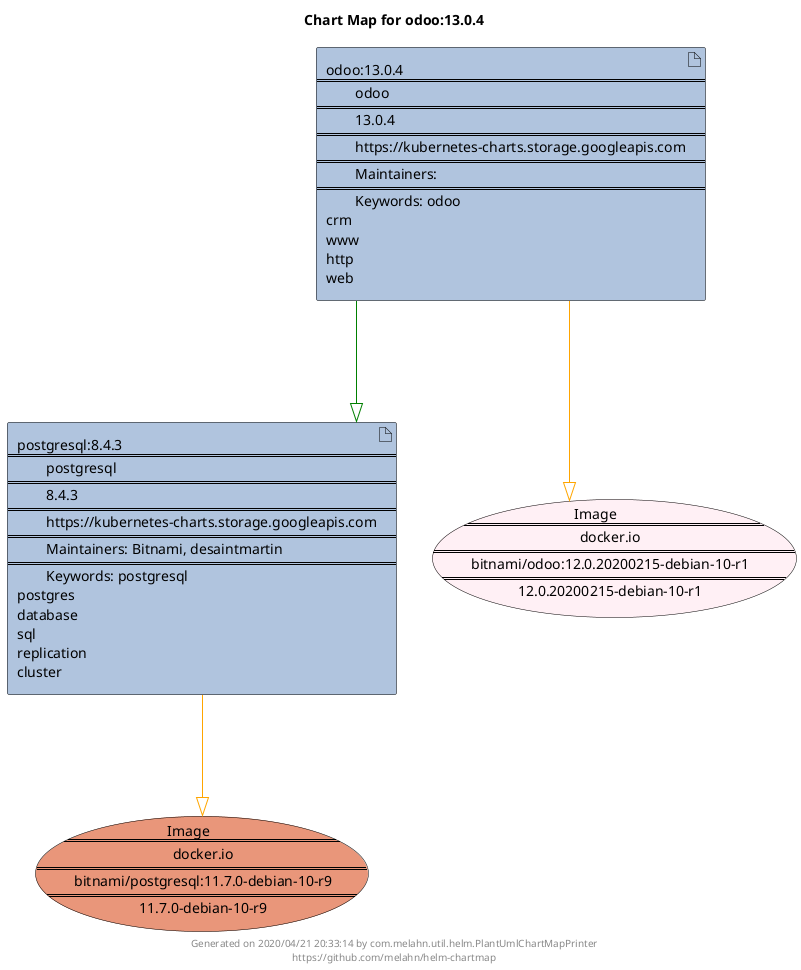 @startuml
skinparam linetype ortho
skinparam backgroundColor white
skinparam usecaseBorderColor black
skinparam usecaseArrowColor LightSlateGray
skinparam artifactBorderColor black
skinparam artifactArrowColor LightSlateGray

title Chart Map for odoo:13.0.4

'There are 2 referenced Helm Charts
artifact "odoo:13.0.4\n====\n\todoo\n====\n\t13.0.4\n====\n\thttps://kubernetes-charts.storage.googleapis.com\n====\n\tMaintainers: \n====\n\tKeywords: odoo\ncrm\nwww\nhttp\nweb" as odoo_13_0_4 #LightSteelBlue
artifact "postgresql:8.4.3\n====\n\tpostgresql\n====\n\t8.4.3\n====\n\thttps://kubernetes-charts.storage.googleapis.com\n====\n\tMaintainers: Bitnami, desaintmartin\n====\n\tKeywords: postgresql\npostgres\ndatabase\nsql\nreplication\ncluster" as postgresql_8_4_3 #LightSteelBlue

'There are 2 referenced Docker Images
usecase "Image\n====\n\tdocker.io\n====\n\tbitnami/odoo:12.0.20200215-debian-10-r1\n====\n\t12.0.20200215-debian-10-r1" as docker_io_bitnami_odoo_12_0_20200215_debian_10_r1 #LavenderBlush
usecase "Image\n====\n\tdocker.io\n====\n\tbitnami/postgresql:11.7.0-debian-10-r9\n====\n\t11.7.0-debian-10-r9" as docker_io_bitnami_postgresql_11_7_0_debian_10_r9 #DarkSalmon

'Chart Dependencies
odoo_13_0_4--[#green]-|>postgresql_8_4_3
odoo_13_0_4--[#orange]-|>docker_io_bitnami_odoo_12_0_20200215_debian_10_r1
postgresql_8_4_3--[#orange]-|>docker_io_bitnami_postgresql_11_7_0_debian_10_r9

center footer Generated on 2020/04/21 20:33:14 by com.melahn.util.helm.PlantUmlChartMapPrinter\nhttps://github.com/melahn/helm-chartmap
@enduml
